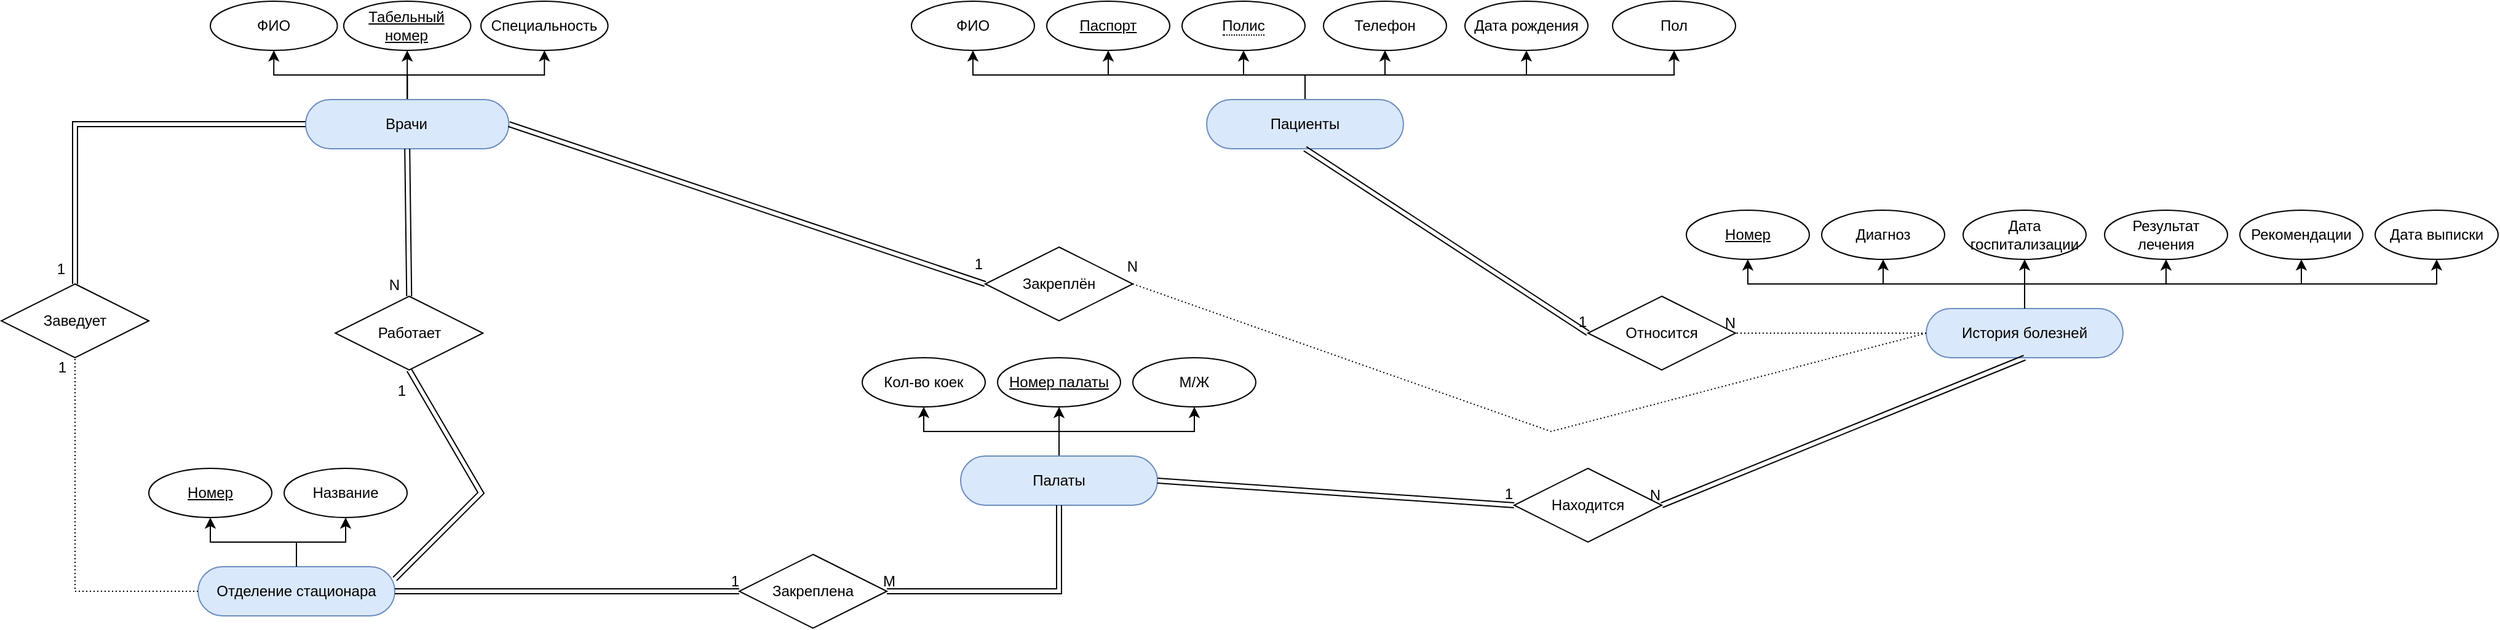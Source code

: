 <mxfile version="20.4.0" type="github">
  <diagram id="sdy6Zf20zEfnlvDLYYiU" name="Page-1">
    <mxGraphModel dx="3122" dy="788" grid="1" gridSize="10" guides="1" tooltips="1" connect="1" arrows="1" fold="1" page="1" pageScale="1" pageWidth="850" pageHeight="1100" math="0" shadow="0">
      <root>
        <mxCell id="0" />
        <mxCell id="1" parent="0" />
        <mxCell id="T4iOLJnZ17jGlODiEHJG-14" value="" style="group;rounded=0;" parent="1" vertex="1" connectable="0">
          <mxGeometry x="-520" y="80" width="670" height="120" as="geometry" />
        </mxCell>
        <mxCell id="LvL2gcj6wyzvOLlQ4IZa-25" value="&lt;div&gt;Паспорт&lt;/div&gt;" style="ellipse;whiteSpace=wrap;html=1;align=center;fontStyle=4;" parent="T4iOLJnZ17jGlODiEHJG-14" vertex="1">
          <mxGeometry x="110" width="100" height="40" as="geometry" />
        </mxCell>
        <mxCell id="LvL2gcj6wyzvOLlQ4IZa-29" value="&lt;div&gt;&lt;span style=&quot;border-bottom: 1px dotted&quot;&gt;Полис&lt;/span&gt;&lt;/div&gt;&lt;div&gt;&lt;span style=&quot;border-bottom: 1px dotted&quot;&gt;&lt;/span&gt;&lt;/div&gt;" style="ellipse;whiteSpace=wrap;html=1;align=center;" parent="T4iOLJnZ17jGlODiEHJG-14" vertex="1">
          <mxGeometry x="220" width="100" height="40" as="geometry" />
        </mxCell>
        <mxCell id="T4iOLJnZ17jGlODiEHJG-1" value="ФИО" style="ellipse;whiteSpace=wrap;html=1;align=center;" parent="T4iOLJnZ17jGlODiEHJG-14" vertex="1">
          <mxGeometry width="100" height="40" as="geometry" />
        </mxCell>
        <mxCell id="T4iOLJnZ17jGlODiEHJG-4" value="Телефон" style="ellipse;whiteSpace=wrap;html=1;align=center;" parent="T4iOLJnZ17jGlODiEHJG-14" vertex="1">
          <mxGeometry x="335" width="100" height="40" as="geometry" />
        </mxCell>
        <mxCell id="T4iOLJnZ17jGlODiEHJG-8" value="Дата рождения" style="ellipse;whiteSpace=wrap;html=1;align=center;" parent="T4iOLJnZ17jGlODiEHJG-14" vertex="1">
          <mxGeometry x="450" width="100" height="40" as="geometry" />
        </mxCell>
        <mxCell id="T4iOLJnZ17jGlODiEHJG-9" style="edgeStyle=orthogonalEdgeStyle;rounded=0;orthogonalLoop=1;jettySize=auto;html=1;entryX=0.5;entryY=1;entryDx=0;entryDy=0;exitX=0.5;exitY=0;exitDx=0;exitDy=0;" parent="T4iOLJnZ17jGlODiEHJG-14" source="LvL2gcj6wyzvOLlQ4IZa-22" target="T4iOLJnZ17jGlODiEHJG-8" edge="1">
          <mxGeometry relative="1" as="geometry">
            <Array as="points">
              <mxPoint x="320" y="60" />
              <mxPoint x="500" y="60" />
            </Array>
          </mxGeometry>
        </mxCell>
        <mxCell id="T4iOLJnZ17jGlODiEHJG-7" style="edgeStyle=orthogonalEdgeStyle;rounded=0;orthogonalLoop=1;jettySize=auto;html=1;entryX=0.5;entryY=1;entryDx=0;entryDy=0;exitX=0.5;exitY=0;exitDx=0;exitDy=0;" parent="T4iOLJnZ17jGlODiEHJG-14" source="LvL2gcj6wyzvOLlQ4IZa-22" target="T4iOLJnZ17jGlODiEHJG-4" edge="1">
          <mxGeometry relative="1" as="geometry">
            <Array as="points">
              <mxPoint x="320" y="60" />
              <mxPoint x="385" y="60" />
            </Array>
          </mxGeometry>
        </mxCell>
        <mxCell id="T4iOLJnZ17jGlODiEHJG-2" style="edgeStyle=orthogonalEdgeStyle;rounded=0;orthogonalLoop=1;jettySize=auto;html=1;entryX=0.5;entryY=1;entryDx=0;entryDy=0;exitX=0.5;exitY=0;exitDx=0;exitDy=0;" parent="T4iOLJnZ17jGlODiEHJG-14" source="LvL2gcj6wyzvOLlQ4IZa-22" target="T4iOLJnZ17jGlODiEHJG-1" edge="1">
          <mxGeometry relative="1" as="geometry">
            <Array as="points">
              <mxPoint x="320" y="60" />
              <mxPoint x="50" y="60" />
            </Array>
          </mxGeometry>
        </mxCell>
        <mxCell id="LvL2gcj6wyzvOLlQ4IZa-28" style="edgeStyle=orthogonalEdgeStyle;rounded=0;orthogonalLoop=1;jettySize=auto;html=1;entryX=0.5;entryY=1;entryDx=0;entryDy=0;exitX=0.5;exitY=0;exitDx=0;exitDy=0;" parent="T4iOLJnZ17jGlODiEHJG-14" source="LvL2gcj6wyzvOLlQ4IZa-22" target="LvL2gcj6wyzvOLlQ4IZa-29" edge="1">
          <mxGeometry relative="1" as="geometry">
            <mxPoint x="100" y="-260" as="targetPoint" />
            <Array as="points">
              <mxPoint x="320" y="60" />
              <mxPoint x="270" y="60" />
            </Array>
          </mxGeometry>
        </mxCell>
        <mxCell id="LvL2gcj6wyzvOLlQ4IZa-24" value="" style="edgeStyle=orthogonalEdgeStyle;rounded=0;orthogonalLoop=1;jettySize=auto;html=1;entryX=0.5;entryY=1;entryDx=0;entryDy=0;" parent="T4iOLJnZ17jGlODiEHJG-14" source="LvL2gcj6wyzvOLlQ4IZa-22" target="LvL2gcj6wyzvOLlQ4IZa-25" edge="1">
          <mxGeometry relative="1" as="geometry">
            <mxPoint x="-10" y="-250" as="targetPoint" />
            <Array as="points">
              <mxPoint x="320" y="60" />
              <mxPoint x="160" y="60" />
            </Array>
          </mxGeometry>
        </mxCell>
        <mxCell id="T4iOLJnZ17jGlODiEHJG-60" style="edgeStyle=orthogonalEdgeStyle;rounded=0;orthogonalLoop=1;jettySize=auto;html=1;entryX=0.5;entryY=1;entryDx=0;entryDy=0;exitX=0.5;exitY=0;exitDx=0;exitDy=0;" parent="T4iOLJnZ17jGlODiEHJG-14" source="LvL2gcj6wyzvOLlQ4IZa-22" target="T4iOLJnZ17jGlODiEHJG-59" edge="1">
          <mxGeometry relative="1" as="geometry" />
        </mxCell>
        <mxCell id="LvL2gcj6wyzvOLlQ4IZa-22" value="&lt;div&gt;Пациенты&lt;/div&gt;" style="whiteSpace=wrap;html=1;align=center;fillColor=#dae8fc;strokeColor=#6c8ebf;rounded=1;arcSize=50;" parent="T4iOLJnZ17jGlODiEHJG-14" vertex="1">
          <mxGeometry x="240" y="80" width="160" height="40" as="geometry" />
        </mxCell>
        <mxCell id="T4iOLJnZ17jGlODiEHJG-59" value="&lt;div&gt;Пол&lt;/div&gt;" style="ellipse;whiteSpace=wrap;html=1;align=center;rounded=1;" parent="T4iOLJnZ17jGlODiEHJG-14" vertex="1">
          <mxGeometry x="570" width="100" height="40" as="geometry" />
        </mxCell>
        <mxCell id="T4iOLJnZ17jGlODiEHJG-42" value="" style="group;rounded=0;" parent="1" vertex="1" connectable="0">
          <mxGeometry y="250" width="730" height="130" as="geometry" />
        </mxCell>
        <mxCell id="T4iOLJnZ17jGlODiEHJG-43" value="Номер" style="ellipse;whiteSpace=wrap;html=1;align=center;fontStyle=4;" parent="T4iOLJnZ17jGlODiEHJG-42" vertex="1">
          <mxGeometry x="110" width="100" height="40" as="geometry" />
        </mxCell>
        <mxCell id="T4iOLJnZ17jGlODiEHJG-46" value="Дата госпитализации" style="ellipse;whiteSpace=wrap;html=1;align=center;" parent="T4iOLJnZ17jGlODiEHJG-42" vertex="1">
          <mxGeometry x="335" width="100" height="40" as="geometry" />
        </mxCell>
        <mxCell id="T4iOLJnZ17jGlODiEHJG-47" value="Результат лечения" style="ellipse;whiteSpace=wrap;html=1;align=center;" parent="T4iOLJnZ17jGlODiEHJG-42" vertex="1">
          <mxGeometry x="450" width="100" height="40" as="geometry" />
        </mxCell>
        <mxCell id="T4iOLJnZ17jGlODiEHJG-48" style="edgeStyle=orthogonalEdgeStyle;rounded=0;orthogonalLoop=1;jettySize=auto;html=1;entryX=0.5;entryY=1;entryDx=0;entryDy=0;exitX=0.5;exitY=0;exitDx=0;exitDy=0;" parent="T4iOLJnZ17jGlODiEHJG-42" source="T4iOLJnZ17jGlODiEHJG-53" target="T4iOLJnZ17jGlODiEHJG-47" edge="1">
          <mxGeometry relative="1" as="geometry">
            <Array as="points">
              <mxPoint x="385" y="60" />
              <mxPoint x="500" y="60" />
            </Array>
          </mxGeometry>
        </mxCell>
        <mxCell id="T4iOLJnZ17jGlODiEHJG-49" style="edgeStyle=orthogonalEdgeStyle;rounded=0;orthogonalLoop=1;jettySize=auto;html=1;entryX=0.5;entryY=1;entryDx=0;entryDy=0;exitX=0.5;exitY=0;exitDx=0;exitDy=0;" parent="T4iOLJnZ17jGlODiEHJG-42" source="T4iOLJnZ17jGlODiEHJG-53" target="T4iOLJnZ17jGlODiEHJG-46" edge="1">
          <mxGeometry relative="1" as="geometry">
            <Array as="points">
              <mxPoint x="385" y="70" />
              <mxPoint x="385" y="70" />
            </Array>
          </mxGeometry>
        </mxCell>
        <mxCell id="T4iOLJnZ17jGlODiEHJG-52" value="" style="edgeStyle=orthogonalEdgeStyle;rounded=0;orthogonalLoop=1;jettySize=auto;html=1;entryX=0.5;entryY=1;entryDx=0;entryDy=0;" parent="T4iOLJnZ17jGlODiEHJG-42" source="T4iOLJnZ17jGlODiEHJG-53" target="T4iOLJnZ17jGlODiEHJG-43" edge="1">
          <mxGeometry relative="1" as="geometry">
            <mxPoint x="-10" y="-250" as="targetPoint" />
            <Array as="points">
              <mxPoint x="385" y="60" />
              <mxPoint x="160" y="60" />
            </Array>
          </mxGeometry>
        </mxCell>
        <mxCell id="T4iOLJnZ17jGlODiEHJG-57" style="edgeStyle=orthogonalEdgeStyle;rounded=0;orthogonalLoop=1;jettySize=auto;html=1;entryX=0.5;entryY=1;entryDx=0;entryDy=0;" parent="T4iOLJnZ17jGlODiEHJG-42" source="T4iOLJnZ17jGlODiEHJG-53" target="T4iOLJnZ17jGlODiEHJG-56" edge="1">
          <mxGeometry relative="1" as="geometry">
            <Array as="points">
              <mxPoint x="385" y="60" />
              <mxPoint x="610" y="60" />
            </Array>
          </mxGeometry>
        </mxCell>
        <mxCell id="T4iOLJnZ17jGlODiEHJG-58" style="edgeStyle=orthogonalEdgeStyle;rounded=0;orthogonalLoop=1;jettySize=auto;html=1;entryX=0.5;entryY=1;entryDx=0;entryDy=0;" parent="T4iOLJnZ17jGlODiEHJG-42" source="T4iOLJnZ17jGlODiEHJG-53" target="T4iOLJnZ17jGlODiEHJG-54" edge="1">
          <mxGeometry relative="1" as="geometry" />
        </mxCell>
        <mxCell id="T4iOLJnZ17jGlODiEHJG-53" value="&lt;div&gt;История болезней&lt;/div&gt;" style="whiteSpace=wrap;html=1;align=center;fillColor=#dae8fc;strokeColor=#6c8ebf;rounded=1;arcSize=50;" parent="T4iOLJnZ17jGlODiEHJG-42" vertex="1">
          <mxGeometry x="305" y="80" width="160" height="40" as="geometry" />
        </mxCell>
        <mxCell id="T4iOLJnZ17jGlODiEHJG-54" value="Диагноз" style="ellipse;whiteSpace=wrap;html=1;align=center;rounded=1;" parent="T4iOLJnZ17jGlODiEHJG-42" vertex="1">
          <mxGeometry x="220" width="100" height="40" as="geometry" />
        </mxCell>
        <mxCell id="T4iOLJnZ17jGlODiEHJG-56" value="Рекомендации" style="ellipse;whiteSpace=wrap;html=1;align=center;rounded=1;" parent="T4iOLJnZ17jGlODiEHJG-42" vertex="1">
          <mxGeometry x="560" width="100" height="40" as="geometry" />
        </mxCell>
        <mxCell id="jlGuzBgM_5UnLUvUvrNm-49" value="Относится" style="shape=rhombus;perimeter=rhombusPerimeter;whiteSpace=wrap;html=1;align=center;" parent="T4iOLJnZ17jGlODiEHJG-42" vertex="1">
          <mxGeometry x="30" y="70" width="120" height="60" as="geometry" />
        </mxCell>
        <mxCell id="jlGuzBgM_5UnLUvUvrNm-57" value="" style="endArrow=none;html=1;rounded=0;dashed=1;dashPattern=1 2;entryX=1;entryY=0.5;entryDx=0;entryDy=0;exitX=0;exitY=0.5;exitDx=0;exitDy=0;" parent="T4iOLJnZ17jGlODiEHJG-42" source="T4iOLJnZ17jGlODiEHJG-53" target="jlGuzBgM_5UnLUvUvrNm-49" edge="1">
          <mxGeometry relative="1" as="geometry">
            <mxPoint x="910" y="290" as="sourcePoint" />
            <mxPoint x="1070" y="290" as="targetPoint" />
          </mxGeometry>
        </mxCell>
        <mxCell id="jlGuzBgM_5UnLUvUvrNm-58" value="N" style="resizable=0;html=1;align=right;verticalAlign=bottom;" parent="jlGuzBgM_5UnLUvUvrNm-57" connectable="0" vertex="1">
          <mxGeometry x="1" relative="1" as="geometry" />
        </mxCell>
        <mxCell id="T4iOLJnZ17jGlODiEHJG-62" value="" style="group;rounded=0;" parent="1" vertex="1" connectable="0">
          <mxGeometry x="-560" y="370" width="670" height="120" as="geometry" />
        </mxCell>
        <mxCell id="T4iOLJnZ17jGlODiEHJG-63" value="Номер палаты" style="ellipse;whiteSpace=wrap;html=1;align=center;fontStyle=4;" parent="T4iOLJnZ17jGlODiEHJG-62" vertex="1">
          <mxGeometry x="110" width="100" height="40" as="geometry" />
        </mxCell>
        <mxCell id="T4iOLJnZ17jGlODiEHJG-65" value="Кол-во коек" style="ellipse;whiteSpace=wrap;html=1;align=center;" parent="T4iOLJnZ17jGlODiEHJG-62" vertex="1">
          <mxGeometry width="100" height="40" as="geometry" />
        </mxCell>
        <mxCell id="T4iOLJnZ17jGlODiEHJG-70" style="edgeStyle=orthogonalEdgeStyle;rounded=0;orthogonalLoop=1;jettySize=auto;html=1;entryX=0.5;entryY=1;entryDx=0;entryDy=0;exitX=0.5;exitY=0;exitDx=0;exitDy=0;" parent="T4iOLJnZ17jGlODiEHJG-62" source="T4iOLJnZ17jGlODiEHJG-74" target="T4iOLJnZ17jGlODiEHJG-65" edge="1">
          <mxGeometry relative="1" as="geometry">
            <Array as="points">
              <mxPoint x="160" y="60" />
              <mxPoint x="50" y="60" />
            </Array>
          </mxGeometry>
        </mxCell>
        <mxCell id="T4iOLJnZ17jGlODiEHJG-72" value="" style="edgeStyle=orthogonalEdgeStyle;rounded=0;orthogonalLoop=1;jettySize=auto;html=1;entryX=0.5;entryY=1;entryDx=0;entryDy=0;" parent="T4iOLJnZ17jGlODiEHJG-62" source="T4iOLJnZ17jGlODiEHJG-74" target="T4iOLJnZ17jGlODiEHJG-63" edge="1">
          <mxGeometry relative="1" as="geometry">
            <mxPoint x="-10" y="-250" as="targetPoint" />
            <Array as="points">
              <mxPoint x="160" y="70" />
              <mxPoint x="160" y="70" />
            </Array>
          </mxGeometry>
        </mxCell>
        <mxCell id="T4iOLJnZ17jGlODiEHJG-78" style="edgeStyle=orthogonalEdgeStyle;rounded=0;orthogonalLoop=1;jettySize=auto;html=1;entryX=0.5;entryY=1;entryDx=0;entryDy=0;" parent="T4iOLJnZ17jGlODiEHJG-62" source="T4iOLJnZ17jGlODiEHJG-74" target="T4iOLJnZ17jGlODiEHJG-76" edge="1">
          <mxGeometry relative="1" as="geometry" />
        </mxCell>
        <mxCell id="T4iOLJnZ17jGlODiEHJG-74" value="&lt;div&gt;Палаты&lt;/div&gt;" style="whiteSpace=wrap;html=1;align=center;fillColor=#dae8fc;strokeColor=#6c8ebf;rounded=1;arcSize=50;" parent="T4iOLJnZ17jGlODiEHJG-62" vertex="1">
          <mxGeometry x="80" y="80" width="160" height="40" as="geometry" />
        </mxCell>
        <mxCell id="T4iOLJnZ17jGlODiEHJG-76" value="М/Ж" style="ellipse;whiteSpace=wrap;html=1;align=center;rounded=1;" parent="T4iOLJnZ17jGlODiEHJG-62" vertex="1">
          <mxGeometry x="220" width="100" height="40" as="geometry" />
        </mxCell>
        <mxCell id="jlGuzBgM_5UnLUvUvrNm-1" value="" style="group;rounded=0;" parent="1" vertex="1" connectable="0">
          <mxGeometry x="-1140" y="460" width="670" height="130" as="geometry" />
        </mxCell>
        <mxCell id="jlGuzBgM_5UnLUvUvrNm-9" style="edgeStyle=orthogonalEdgeStyle;rounded=0;orthogonalLoop=1;jettySize=auto;html=1;exitX=0.5;exitY=0;exitDx=0;exitDy=0;entryX=0.5;entryY=1;entryDx=0;entryDy=0;" parent="jlGuzBgM_5UnLUvUvrNm-1" source="jlGuzBgM_5UnLUvUvrNm-13" target="jlGuzBgM_5UnLUvUvrNm-16" edge="1">
          <mxGeometry relative="1" as="geometry">
            <Array as="points">
              <mxPoint x="120" y="60" />
              <mxPoint x="50" y="60" />
            </Array>
            <mxPoint x="60" y="80" as="targetPoint" />
          </mxGeometry>
        </mxCell>
        <mxCell id="jlGuzBgM_5UnLUvUvrNm-13" value="Отделение стационара" style="whiteSpace=wrap;html=1;align=center;fillColor=#dae8fc;strokeColor=#6c8ebf;rounded=1;arcSize=50;" parent="jlGuzBgM_5UnLUvUvrNm-1" vertex="1">
          <mxGeometry x="40" y="80" width="160" height="40" as="geometry" />
        </mxCell>
        <mxCell id="jlGuzBgM_5UnLUvUvrNm-16" value="&lt;div&gt;Номер&lt;/div&gt;" style="ellipse;whiteSpace=wrap;html=1;align=center;fontStyle=4;" parent="jlGuzBgM_5UnLUvUvrNm-1" vertex="1">
          <mxGeometry width="100" height="40" as="geometry" />
        </mxCell>
        <mxCell id="jlGuzBgM_5UnLUvUvrNm-18" value="Название" style="ellipse;whiteSpace=wrap;html=1;align=center;" parent="jlGuzBgM_5UnLUvUvrNm-1" vertex="1">
          <mxGeometry x="110" width="100" height="40" as="geometry" />
        </mxCell>
        <mxCell id="jlGuzBgM_5UnLUvUvrNm-21" style="edgeStyle=orthogonalEdgeStyle;rounded=0;orthogonalLoop=1;jettySize=auto;html=1;entryX=0.5;entryY=1;entryDx=0;entryDy=0;" parent="jlGuzBgM_5UnLUvUvrNm-1" source="jlGuzBgM_5UnLUvUvrNm-13" target="jlGuzBgM_5UnLUvUvrNm-18" edge="1">
          <mxGeometry relative="1" as="geometry" />
        </mxCell>
        <mxCell id="jlGuzBgM_5UnLUvUvrNm-44" value="Закреплена" style="shape=rhombus;perimeter=rhombusPerimeter;whiteSpace=wrap;html=1;align=center;" parent="jlGuzBgM_5UnLUvUvrNm-1" vertex="1">
          <mxGeometry x="480" y="70" width="120" height="60" as="geometry" />
        </mxCell>
        <mxCell id="jlGuzBgM_5UnLUvUvrNm-60" value="" style="shape=link;html=1;rounded=0;entryX=0;entryY=0.5;entryDx=0;entryDy=0;exitX=1;exitY=0.5;exitDx=0;exitDy=0;" parent="jlGuzBgM_5UnLUvUvrNm-1" source="jlGuzBgM_5UnLUvUvrNm-13" target="jlGuzBgM_5UnLUvUvrNm-44" edge="1">
          <mxGeometry relative="1" as="geometry">
            <mxPoint x="310" y="150" as="sourcePoint" />
            <mxPoint x="470" y="150" as="targetPoint" />
          </mxGeometry>
        </mxCell>
        <mxCell id="jlGuzBgM_5UnLUvUvrNm-61" value="1" style="resizable=0;html=1;align=right;verticalAlign=bottom;" parent="jlGuzBgM_5UnLUvUvrNm-60" connectable="0" vertex="1">
          <mxGeometry x="1" relative="1" as="geometry" />
        </mxCell>
        <mxCell id="jlGuzBgM_5UnLUvUvrNm-15" value="" style="group" parent="1" vertex="1" connectable="0">
          <mxGeometry x="-1090" y="80" width="323.282" height="120" as="geometry" />
        </mxCell>
        <mxCell id="T4iOLJnZ17jGlODiEHJG-19" value="&lt;div&gt;Табельный&lt;/div&gt;&lt;div&gt;номер&lt;/div&gt;" style="ellipse;whiteSpace=wrap;html=1;align=center;fontStyle=4;" parent="jlGuzBgM_5UnLUvUvrNm-15" vertex="1">
          <mxGeometry x="108.447" width="103.279" height="40" as="geometry" />
        </mxCell>
        <mxCell id="T4iOLJnZ17jGlODiEHJG-21" value="ФИО" style="ellipse;whiteSpace=wrap;html=1;align=center;" parent="jlGuzBgM_5UnLUvUvrNm-15" vertex="1">
          <mxGeometry width="103.279" height="40" as="geometry" />
        </mxCell>
        <mxCell id="T4iOLJnZ17jGlODiEHJG-22" value="Специальность" style="ellipse;whiteSpace=wrap;html=1;align=center;" parent="jlGuzBgM_5UnLUvUvrNm-15" vertex="1">
          <mxGeometry x="220.003" width="103.279" height="40" as="geometry" />
        </mxCell>
        <mxCell id="T4iOLJnZ17jGlODiEHJG-28" style="edgeStyle=orthogonalEdgeStyle;rounded=0;orthogonalLoop=1;jettySize=auto;html=1;entryX=0.5;entryY=1;entryDx=0;entryDy=0;" parent="jlGuzBgM_5UnLUvUvrNm-15" source="T4iOLJnZ17jGlODiEHJG-25" target="T4iOLJnZ17jGlODiEHJG-21" edge="1">
          <mxGeometry relative="1" as="geometry">
            <Array as="points">
              <mxPoint x="160" y="60" />
              <mxPoint x="52" y="60" />
            </Array>
          </mxGeometry>
        </mxCell>
        <mxCell id="T4iOLJnZ17jGlODiEHJG-30" value="" style="edgeStyle=orthogonalEdgeStyle;rounded=0;orthogonalLoop=1;jettySize=auto;html=1;entryX=0.5;entryY=1;entryDx=0;entryDy=0;" parent="jlGuzBgM_5UnLUvUvrNm-15" source="T4iOLJnZ17jGlODiEHJG-25" target="T4iOLJnZ17jGlODiEHJG-19" edge="1">
          <mxGeometry relative="1" as="geometry">
            <mxPoint x="-10.328" y="-250" as="targetPoint" />
          </mxGeometry>
        </mxCell>
        <mxCell id="T4iOLJnZ17jGlODiEHJG-31" style="edgeStyle=orthogonalEdgeStyle;rounded=0;orthogonalLoop=1;jettySize=auto;html=1;entryX=0.5;entryY=1;entryDx=0;entryDy=0;" parent="jlGuzBgM_5UnLUvUvrNm-15" source="T4iOLJnZ17jGlODiEHJG-25" target="T4iOLJnZ17jGlODiEHJG-22" edge="1">
          <mxGeometry relative="1" as="geometry" />
        </mxCell>
        <mxCell id="T4iOLJnZ17jGlODiEHJG-25" value="Врачи" style="whiteSpace=wrap;html=1;align=center;fillColor=#dae8fc;strokeColor=#6c8ebf;rounded=1;arcSize=50;" parent="jlGuzBgM_5UnLUvUvrNm-15" vertex="1">
          <mxGeometry x="77.46" y="80" width="165.246" height="40" as="geometry" />
        </mxCell>
        <mxCell id="jlGuzBgM_5UnLUvUvrNm-47" value="" style="shape=link;html=1;rounded=0;exitX=0.5;exitY=1;exitDx=0;exitDy=0;entryX=1;entryY=0.5;entryDx=0;entryDy=0;" parent="1" source="T4iOLJnZ17jGlODiEHJG-74" target="jlGuzBgM_5UnLUvUvrNm-44" edge="1">
          <mxGeometry relative="1" as="geometry">
            <mxPoint x="-360" y="929.44" as="sourcePoint" />
            <mxPoint x="-200" y="929.44" as="targetPoint" />
            <Array as="points">
              <mxPoint x="-400" y="560" />
            </Array>
          </mxGeometry>
        </mxCell>
        <mxCell id="jlGuzBgM_5UnLUvUvrNm-48" value="M" style="resizable=0;html=1;align=right;verticalAlign=bottom;" parent="jlGuzBgM_5UnLUvUvrNm-47" connectable="0" vertex="1">
          <mxGeometry x="1" relative="1" as="geometry">
            <mxPoint x="7" as="offset" />
          </mxGeometry>
        </mxCell>
        <mxCell id="jlGuzBgM_5UnLUvUvrNm-55" value="" style="shape=link;html=1;rounded=0;entryX=0;entryY=0.5;entryDx=0;entryDy=0;exitX=0.5;exitY=1;exitDx=0;exitDy=0;" parent="1" source="LvL2gcj6wyzvOLlQ4IZa-22" target="jlGuzBgM_5UnLUvUvrNm-49" edge="1">
          <mxGeometry relative="1" as="geometry">
            <mxPoint x="410" y="550" as="sourcePoint" />
            <mxPoint x="570" y="550" as="targetPoint" />
            <Array as="points" />
          </mxGeometry>
        </mxCell>
        <mxCell id="jlGuzBgM_5UnLUvUvrNm-56" value="1" style="resizable=0;html=1;align=right;verticalAlign=bottom;" parent="jlGuzBgM_5UnLUvUvrNm-55" connectable="0" vertex="1">
          <mxGeometry x="1" relative="1" as="geometry" />
        </mxCell>
        <mxCell id="jlGuzBgM_5UnLUvUvrNm-59" value="&lt;div&gt;Закреплён&lt;/div&gt;" style="shape=rhombus;perimeter=rhombusPerimeter;whiteSpace=wrap;html=1;align=center;" parent="1" vertex="1">
          <mxGeometry x="-460" y="280" width="120" height="60" as="geometry" />
        </mxCell>
        <mxCell id="jlGuzBgM_5UnLUvUvrNm-68" value="" style="endArrow=none;html=1;rounded=0;dashed=1;dashPattern=1 2;entryX=1;entryY=0.5;entryDx=0;entryDy=0;exitX=0;exitY=0.5;exitDx=0;exitDy=0;" parent="1" source="T4iOLJnZ17jGlODiEHJG-53" target="jlGuzBgM_5UnLUvUvrNm-59" edge="1">
          <mxGeometry relative="1" as="geometry">
            <mxPoint y="390" as="sourcePoint" />
            <mxPoint x="-200" y="170" as="targetPoint" />
            <Array as="points">
              <mxPoint y="430" />
            </Array>
          </mxGeometry>
        </mxCell>
        <mxCell id="jlGuzBgM_5UnLUvUvrNm-69" value="N" style="resizable=0;html=1;align=right;verticalAlign=bottom;" parent="jlGuzBgM_5UnLUvUvrNm-68" connectable="0" vertex="1">
          <mxGeometry x="1" relative="1" as="geometry">
            <mxPoint x="5" y="-5" as="offset" />
          </mxGeometry>
        </mxCell>
        <mxCell id="cHEv-IdYoVKqZTDnCc8Q-1" value="Находится" style="shape=rhombus;perimeter=rhombusPerimeter;whiteSpace=wrap;html=1;align=center;" parent="1" vertex="1">
          <mxGeometry x="-30" y="460" width="120" height="60" as="geometry" />
        </mxCell>
        <mxCell id="cHEv-IdYoVKqZTDnCc8Q-4" value="" style="shape=link;html=1;rounded=0;exitX=1;exitY=0.5;exitDx=0;exitDy=0;entryX=0;entryY=0.5;entryDx=0;entryDy=0;" parent="1" source="T4iOLJnZ17jGlODiEHJG-74" target="cHEv-IdYoVKqZTDnCc8Q-1" edge="1">
          <mxGeometry relative="1" as="geometry">
            <mxPoint x="-280" y="570" as="sourcePoint" />
            <mxPoint x="-120" y="570" as="targetPoint" />
          </mxGeometry>
        </mxCell>
        <mxCell id="cHEv-IdYoVKqZTDnCc8Q-5" value="1" style="resizable=0;html=1;align=right;verticalAlign=bottom;" parent="cHEv-IdYoVKqZTDnCc8Q-4" connectable="0" vertex="1">
          <mxGeometry x="1" relative="1" as="geometry" />
        </mxCell>
        <mxCell id="cHEv-IdYoVKqZTDnCc8Q-6" value="" style="shape=link;html=1;rounded=0;exitX=0.5;exitY=1;exitDx=0;exitDy=0;entryX=1;entryY=0.5;entryDx=0;entryDy=0;" parent="1" source="T4iOLJnZ17jGlODiEHJG-53" target="cHEv-IdYoVKqZTDnCc8Q-1" edge="1">
          <mxGeometry relative="1" as="geometry">
            <mxPoint x="370" y="460" as="sourcePoint" />
            <mxPoint x="530" y="460" as="targetPoint" />
          </mxGeometry>
        </mxCell>
        <mxCell id="cHEv-IdYoVKqZTDnCc8Q-7" value="N" style="resizable=0;html=1;align=right;verticalAlign=bottom;" parent="cHEv-IdYoVKqZTDnCc8Q-6" connectable="0" vertex="1">
          <mxGeometry x="1" relative="1" as="geometry" />
        </mxCell>
        <mxCell id="cHEv-IdYoVKqZTDnCc8Q-8" value="Работает" style="shape=rhombus;perimeter=rhombusPerimeter;whiteSpace=wrap;html=1;align=center;" parent="1" vertex="1">
          <mxGeometry x="-988.36" y="320" width="120" height="60" as="geometry" />
        </mxCell>
        <mxCell id="cHEv-IdYoVKqZTDnCc8Q-9" value="" style="shape=link;html=1;rounded=0;exitX=1;exitY=0.25;exitDx=0;exitDy=0;entryX=0.5;entryY=1;entryDx=0;entryDy=0;" parent="1" source="jlGuzBgM_5UnLUvUvrNm-13" target="cHEv-IdYoVKqZTDnCc8Q-8" edge="1">
          <mxGeometry relative="1" as="geometry">
            <mxPoint x="-940" y="390" as="sourcePoint" />
            <mxPoint x="-760" y="400" as="targetPoint" />
            <Array as="points">
              <mxPoint x="-870" y="480" />
            </Array>
          </mxGeometry>
        </mxCell>
        <mxCell id="cHEv-IdYoVKqZTDnCc8Q-10" value="1" style="resizable=0;html=1;align=right;verticalAlign=bottom;" parent="cHEv-IdYoVKqZTDnCc8Q-9" connectable="0" vertex="1">
          <mxGeometry x="1" relative="1" as="geometry">
            <mxPoint x="-2" y="26" as="offset" />
          </mxGeometry>
        </mxCell>
        <mxCell id="cHEv-IdYoVKqZTDnCc8Q-11" value="" style="shape=link;html=1;rounded=0;exitX=0.5;exitY=1;exitDx=0;exitDy=0;entryX=0.5;entryY=0;entryDx=0;entryDy=0;" parent="1" source="T4iOLJnZ17jGlODiEHJG-25" target="cHEv-IdYoVKqZTDnCc8Q-8" edge="1">
          <mxGeometry relative="1" as="geometry">
            <mxPoint x="-870" y="270" as="sourcePoint" />
            <mxPoint x="-710" y="270" as="targetPoint" />
          </mxGeometry>
        </mxCell>
        <mxCell id="cHEv-IdYoVKqZTDnCc8Q-12" value="N" style="resizable=0;html=1;align=right;verticalAlign=bottom;" parent="cHEv-IdYoVKqZTDnCc8Q-11" connectable="0" vertex="1">
          <mxGeometry x="1" relative="1" as="geometry">
            <mxPoint x="-7" as="offset" />
          </mxGeometry>
        </mxCell>
        <mxCell id="cHEv-IdYoVKqZTDnCc8Q-13" value="Дата выписки" style="ellipse;whiteSpace=wrap;html=1;align=center;" parent="1" vertex="1">
          <mxGeometry x="670" y="250" width="100" height="40" as="geometry" />
        </mxCell>
        <mxCell id="cHEv-IdYoVKqZTDnCc8Q-14" style="edgeStyle=orthogonalEdgeStyle;rounded=0;orthogonalLoop=1;jettySize=auto;html=1;entryX=0.5;entryY=1;entryDx=0;entryDy=0;" parent="1" source="T4iOLJnZ17jGlODiEHJG-53" target="cHEv-IdYoVKqZTDnCc8Q-13" edge="1">
          <mxGeometry relative="1" as="geometry">
            <Array as="points">
              <mxPoint x="385" y="310" />
              <mxPoint x="720" y="310" />
            </Array>
          </mxGeometry>
        </mxCell>
        <mxCell id="cHEv-IdYoVKqZTDnCc8Q-15" value="" style="shape=link;html=1;rounded=0;exitX=1;exitY=0.5;exitDx=0;exitDy=0;entryX=0;entryY=0.5;entryDx=0;entryDy=0;" parent="1" source="T4iOLJnZ17jGlODiEHJG-25" target="jlGuzBgM_5UnLUvUvrNm-59" edge="1">
          <mxGeometry relative="1" as="geometry">
            <mxPoint x="-780" y="230" as="sourcePoint" />
            <mxPoint x="-620" y="230" as="targetPoint" />
          </mxGeometry>
        </mxCell>
        <mxCell id="cHEv-IdYoVKqZTDnCc8Q-16" value="1" style="resizable=0;html=1;align=right;verticalAlign=bottom;" parent="cHEv-IdYoVKqZTDnCc8Q-15" connectable="0" vertex="1">
          <mxGeometry x="1" relative="1" as="geometry">
            <mxPoint x="-1" y="-7" as="offset" />
          </mxGeometry>
        </mxCell>
        <mxCell id="BQkmphfmde0vJuXpG-QD-1" value="&lt;div&gt;Заведует&lt;/div&gt;" style="shape=rhombus;perimeter=rhombusPerimeter;whiteSpace=wrap;html=1;align=center;" vertex="1" parent="1">
          <mxGeometry x="-1260" y="310" width="120" height="60" as="geometry" />
        </mxCell>
        <mxCell id="BQkmphfmde0vJuXpG-QD-2" value="" style="shape=link;html=1;rounded=0;entryX=0.5;entryY=0;entryDx=0;entryDy=0;exitX=0;exitY=0.5;exitDx=0;exitDy=0;" edge="1" parent="1" source="T4iOLJnZ17jGlODiEHJG-25" target="BQkmphfmde0vJuXpG-QD-1">
          <mxGeometry relative="1" as="geometry">
            <mxPoint x="-1022.54" y="140" as="sourcePoint" />
            <mxPoint x="-1210" y="280" as="targetPoint" />
            <Array as="points">
              <mxPoint x="-1200" y="180" />
            </Array>
          </mxGeometry>
        </mxCell>
        <mxCell id="BQkmphfmde0vJuXpG-QD-3" value="1" style="resizable=0;html=1;align=right;verticalAlign=bottom;" connectable="0" vertex="1" parent="BQkmphfmde0vJuXpG-QD-2">
          <mxGeometry x="1" relative="1" as="geometry">
            <mxPoint x="-8" y="-4" as="offset" />
          </mxGeometry>
        </mxCell>
        <mxCell id="BQkmphfmde0vJuXpG-QD-4" value="" style="endArrow=none;html=1;rounded=0;dashed=1;dashPattern=1 2;entryX=0.5;entryY=1;entryDx=0;entryDy=0;exitX=0;exitY=0.5;exitDx=0;exitDy=0;" edge="1" parent="1" source="jlGuzBgM_5UnLUvUvrNm-13" target="BQkmphfmde0vJuXpG-QD-1">
          <mxGeometry relative="1" as="geometry">
            <mxPoint x="-1380" y="450" as="sourcePoint" />
            <mxPoint x="-1220" y="450" as="targetPoint" />
            <Array as="points">
              <mxPoint x="-1200" y="560" />
            </Array>
          </mxGeometry>
        </mxCell>
        <mxCell id="BQkmphfmde0vJuXpG-QD-5" value="1" style="resizable=0;html=1;align=right;verticalAlign=bottom;" connectable="0" vertex="1" parent="BQkmphfmde0vJuXpG-QD-4">
          <mxGeometry x="1" relative="1" as="geometry">
            <mxPoint x="-7" y="16" as="offset" />
          </mxGeometry>
        </mxCell>
      </root>
    </mxGraphModel>
  </diagram>
</mxfile>
